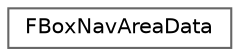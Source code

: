 digraph "Graphical Class Hierarchy"
{
 // INTERACTIVE_SVG=YES
 // LATEX_PDF_SIZE
  bgcolor="transparent";
  edge [fontname=Helvetica,fontsize=10,labelfontname=Helvetica,labelfontsize=10];
  node [fontname=Helvetica,fontsize=10,shape=box,height=0.2,width=0.4];
  rankdir="LR";
  Node0 [id="Node000000",label="FBoxNavAreaData",height=0.2,width=0.4,color="grey40", fillcolor="white", style="filled",URL="$db/d0e/structFBoxNavAreaData.html",tooltip="Area modifier: box shape (AABB)"];
}
